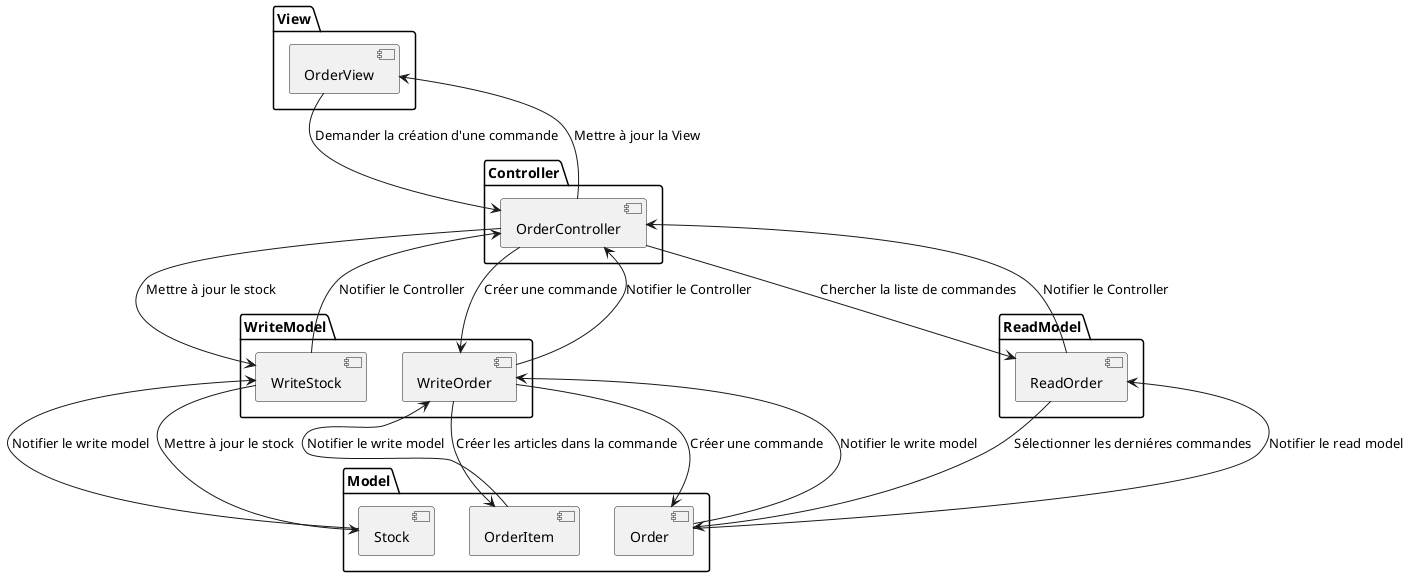 @startuml
package View {
    [OrderView] 
}

package Controller {
    [OrderController] 
}

package WriteModel {
    [WriteOrder] 
    [WriteStock] 
}

package ReadModel {
    [ReadOrder] 
}

package Model {
    [Order] 
    [OrderItem]
    [Stock] 
}

[OrderView] --> [OrderController] : Demander la création d'une commande
[OrderController] --> [WriteOrder] : Créer une commande
[WriteOrder] --> [OrderController] : Notifier le Controller
[OrderController] --> [WriteStock] : Mettre à jour le stock
[WriteStock] --> [OrderController] : Notifier le Controller
[OrderController] --> [OrderView] : Mettre à jour la View 
[WriteOrder] --> [Order] : Créer une commande 
[Order] --> [WriteOrder] : Notifier le write model
[WriteOrder] --> [OrderItem] : Créer les articles dans la commande 
[OrderItem] --> [WriteOrder] : Notifier le write model
[WriteStock] --> [Stock] : Mettre à jour le stock
[Stock] --> [WriteStock] : Notifier le write model
[OrderController] --> [ReadOrder] : Chercher la liste de commandes
[ReadOrder] --> [OrderController] : Notifier le Controller
[ReadOrder] --> [Order] : Sélectionner les derniéres commandes
[Order] --> [ReadOrder] : Notifier le read model
@enduml